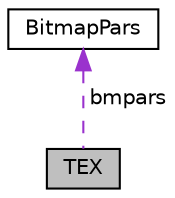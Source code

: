 digraph "TEX"
{
  edge [fontname="Helvetica",fontsize="10",labelfontname="Helvetica",labelfontsize="10"];
  node [fontname="Helvetica",fontsize="10",shape=record];
  Node2 [label="TEX",height=0.2,width=0.4,color="black", fillcolor="grey75", style="filled", fontcolor="black"];
  Node3 -> Node2 [dir="back",color="darkorchid3",fontsize="10",style="dashed",label=" bmpars" ,fontname="Helvetica"];
  Node3 [label="BitmapPars",height=0.2,width=0.4,color="black", fillcolor="white", style="filled",URL="$structBitmapPars.html",tooltip="For AVBitmapFrames, linesizes are the widths + padding bytes. "];
}
